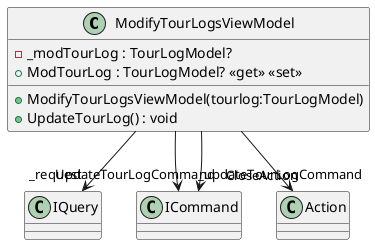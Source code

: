 @startuml
class ModifyTourLogsViewModel {
    - _modTourLog : TourLogModel?
    + ModTourLog : TourLogModel? <<get>> <<set>>
    + ModifyTourLogsViewModel(tourlog:TourLogModel)
    + UpdateTourLog() : void
}
ModifyTourLogsViewModel --> "_request" IQuery
ModifyTourLogsViewModel --> "_updateTourLogCommand" ICommand
ModifyTourLogsViewModel --> "UpdateTourLogCommand" ICommand
ModifyTourLogsViewModel --> "CloseAction" Action
@enduml
